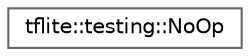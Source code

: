 digraph "Graphical Class Hierarchy"
{
 // LATEX_PDF_SIZE
  bgcolor="transparent";
  edge [fontname=Helvetica,fontsize=10,labelfontname=Helvetica,labelfontsize=10];
  node [fontname=Helvetica,fontsize=10,shape=box,height=0.2,width=0.4];
  rankdir="LR";
  Node0 [id="Node000000",label="tflite::testing::NoOp",height=0.2,width=0.4,color="grey40", fillcolor="white", style="filled",URL="$classtflite_1_1testing_1_1_no_op.html",tooltip=" "];
}
